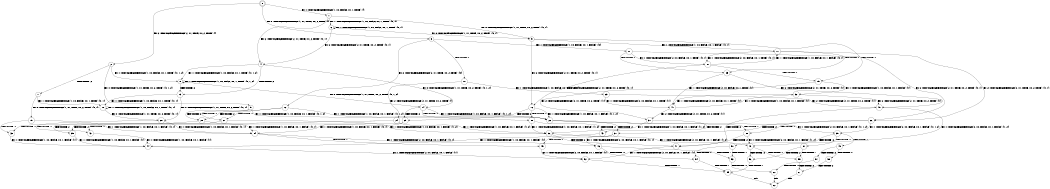 digraph BCG {
size = "7, 10.5";
center = TRUE;
node [shape = circle];
0 [peripheries = 2];
0 -> 1 [label = "EX !1 !ATOMIC_EXCH_BRANCH (1, +0, FALSE, +0, 1, TRUE) !{}"];
0 -> 2 [label = "EX !2 !ATOMIC_EXCH_BRANCH (2, +1, TRUE, +0, 2, TRUE) !{}"];
0 -> 3 [label = "EX !0 !ATOMIC_EXCH_BRANCH (1, +1, TRUE, +0, 2, TRUE) !{}"];
1 -> 4 [label = "EX !2 !ATOMIC_EXCH_BRANCH (2, +1, TRUE, +0, 2, TRUE) !{0, 1}"];
1 -> 5 [label = "EX !0 !ATOMIC_EXCH_BRANCH (1, +1, TRUE, +0, 2, TRUE) !{0, 1}"];
1 -> 6 [label = "EX !1 !ATOMIC_EXCH_BRANCH (1, +0, FALSE, +0, 1, TRUE) !{0, 1}"];
2 -> 7 [label = "TERMINATE !2"];
2 -> 8 [label = "EX !1 !ATOMIC_EXCH_BRANCH (1, +0, FALSE, +0, 1, TRUE) !{0, 1, 2}"];
2 -> 9 [label = "EX !0 !ATOMIC_EXCH_BRANCH (1, +1, TRUE, +0, 2, TRUE) !{0, 1, 2}"];
3 -> 10 [label = "TERMINATE !0"];
3 -> 11 [label = "EX !1 !ATOMIC_EXCH_BRANCH (1, +0, FALSE, +0, 1, FALSE) !{0}"];
3 -> 12 [label = "EX !2 !ATOMIC_EXCH_BRANCH (2, +1, TRUE, +0, 2, TRUE) !{0}"];
4 -> 13 [label = "TERMINATE !2"];
4 -> 14 [label = "EX !0 !ATOMIC_EXCH_BRANCH (1, +1, TRUE, +0, 2, TRUE) !{0, 1, 2}"];
4 -> 8 [label = "EX !1 !ATOMIC_EXCH_BRANCH (1, +0, FALSE, +0, 1, TRUE) !{0, 1, 2}"];
5 -> 15 [label = "TERMINATE !0"];
5 -> 16 [label = "EX !2 !ATOMIC_EXCH_BRANCH (2, +1, TRUE, +0, 2, TRUE) !{0, 1}"];
5 -> 17 [label = "EX !1 !ATOMIC_EXCH_BRANCH (1, +0, FALSE, +0, 1, FALSE) !{0, 1}"];
6 -> 4 [label = "EX !2 !ATOMIC_EXCH_BRANCH (2, +1, TRUE, +0, 2, TRUE) !{0, 1}"];
6 -> 5 [label = "EX !0 !ATOMIC_EXCH_BRANCH (1, +1, TRUE, +0, 2, TRUE) !{0, 1}"];
6 -> 6 [label = "EX !1 !ATOMIC_EXCH_BRANCH (1, +0, FALSE, +0, 1, TRUE) !{0, 1}"];
7 -> 18 [label = "EX !1 !ATOMIC_EXCH_BRANCH (1, +0, FALSE, +0, 1, TRUE) !{0, 1}"];
7 -> 19 [label = "EX !0 !ATOMIC_EXCH_BRANCH (1, +1, TRUE, +0, 2, TRUE) !{0, 1}"];
8 -> 13 [label = "TERMINATE !2"];
8 -> 14 [label = "EX !0 !ATOMIC_EXCH_BRANCH (1, +1, TRUE, +0, 2, TRUE) !{0, 1, 2}"];
8 -> 8 [label = "EX !1 !ATOMIC_EXCH_BRANCH (1, +0, FALSE, +0, 1, TRUE) !{0, 1, 2}"];
9 -> 20 [label = "TERMINATE !2"];
9 -> 21 [label = "TERMINATE !0"];
9 -> 22 [label = "EX !1 !ATOMIC_EXCH_BRANCH (1, +0, FALSE, +0, 1, FALSE) !{0, 1, 2}"];
10 -> 23 [label = "EX !1 !ATOMIC_EXCH_BRANCH (1, +0, FALSE, +0, 1, FALSE) !{}"];
10 -> 24 [label = "EX !2 !ATOMIC_EXCH_BRANCH (2, +1, TRUE, +0, 2, TRUE) !{}"];
11 -> 25 [label = "TERMINATE !0"];
11 -> 26 [label = "EX !2 !ATOMIC_EXCH_BRANCH (2, +1, TRUE, +0, 2, TRUE) !{0, 1}"];
11 -> 27 [label = "EX !1 !ATOMIC_EXCH_BRANCH (2, +0, FALSE, +0, 1, TRUE) !{0, 1}"];
12 -> 20 [label = "TERMINATE !2"];
12 -> 21 [label = "TERMINATE !0"];
12 -> 22 [label = "EX !1 !ATOMIC_EXCH_BRANCH (1, +0, FALSE, +0, 1, FALSE) !{0, 1, 2}"];
13 -> 28 [label = "EX !0 !ATOMIC_EXCH_BRANCH (1, +1, TRUE, +0, 2, TRUE) !{0, 1}"];
13 -> 18 [label = "EX !1 !ATOMIC_EXCH_BRANCH (1, +0, FALSE, +0, 1, TRUE) !{0, 1}"];
14 -> 29 [label = "TERMINATE !2"];
14 -> 30 [label = "TERMINATE !0"];
14 -> 22 [label = "EX !1 !ATOMIC_EXCH_BRANCH (1, +0, FALSE, +0, 1, FALSE) !{0, 1, 2}"];
15 -> 31 [label = "EX !2 !ATOMIC_EXCH_BRANCH (2, +1, TRUE, +0, 2, TRUE) !{1}"];
15 -> 32 [label = "EX !1 !ATOMIC_EXCH_BRANCH (1, +0, FALSE, +0, 1, FALSE) !{1}"];
16 -> 29 [label = "TERMINATE !2"];
16 -> 30 [label = "TERMINATE !0"];
16 -> 22 [label = "EX !1 !ATOMIC_EXCH_BRANCH (1, +0, FALSE, +0, 1, FALSE) !{0, 1, 2}"];
17 -> 25 [label = "TERMINATE !0"];
17 -> 26 [label = "EX !2 !ATOMIC_EXCH_BRANCH (2, +1, TRUE, +0, 2, TRUE) !{0, 1}"];
17 -> 27 [label = "EX !1 !ATOMIC_EXCH_BRANCH (2, +0, FALSE, +0, 1, TRUE) !{0, 1}"];
18 -> 28 [label = "EX !0 !ATOMIC_EXCH_BRANCH (1, +1, TRUE, +0, 2, TRUE) !{0, 1}"];
18 -> 18 [label = "EX !1 !ATOMIC_EXCH_BRANCH (1, +0, FALSE, +0, 1, TRUE) !{0, 1}"];
19 -> 33 [label = "TERMINATE !0"];
19 -> 34 [label = "EX !1 !ATOMIC_EXCH_BRANCH (1, +0, FALSE, +0, 1, FALSE) !{0, 1}"];
20 -> 33 [label = "TERMINATE !0"];
20 -> 34 [label = "EX !1 !ATOMIC_EXCH_BRANCH (1, +0, FALSE, +0, 1, FALSE) !{0, 1}"];
21 -> 35 [label = "TERMINATE !2"];
21 -> 36 [label = "EX !1 !ATOMIC_EXCH_BRANCH (1, +0, FALSE, +0, 1, FALSE) !{1, 2}"];
22 -> 37 [label = "TERMINATE !2"];
22 -> 38 [label = "TERMINATE !0"];
22 -> 39 [label = "EX !1 !ATOMIC_EXCH_BRANCH (2, +0, FALSE, +0, 1, FALSE) !{0, 1, 2}"];
23 -> 40 [label = "EX !2 !ATOMIC_EXCH_BRANCH (2, +1, TRUE, +0, 2, TRUE) !{1}"];
23 -> 41 [label = "EX !1 !ATOMIC_EXCH_BRANCH (2, +0, FALSE, +0, 1, TRUE) !{1}"];
24 -> 35 [label = "TERMINATE !2"];
24 -> 36 [label = "EX !1 !ATOMIC_EXCH_BRANCH (1, +0, FALSE, +0, 1, FALSE) !{1, 2}"];
25 -> 40 [label = "EX !2 !ATOMIC_EXCH_BRANCH (2, +1, TRUE, +0, 2, TRUE) !{1}"];
25 -> 41 [label = "EX !1 !ATOMIC_EXCH_BRANCH (2, +0, FALSE, +0, 1, TRUE) !{1}"];
26 -> 37 [label = "TERMINATE !2"];
26 -> 38 [label = "TERMINATE !0"];
26 -> 39 [label = "EX !1 !ATOMIC_EXCH_BRANCH (2, +0, FALSE, +0, 1, FALSE) !{0, 1, 2}"];
27 -> 15 [label = "TERMINATE !0"];
27 -> 16 [label = "EX !2 !ATOMIC_EXCH_BRANCH (2, +1, TRUE, +0, 2, TRUE) !{0, 1}"];
27 -> 17 [label = "EX !1 !ATOMIC_EXCH_BRANCH (1, +0, FALSE, +0, 1, FALSE) !{0, 1}"];
28 -> 42 [label = "TERMINATE !0"];
28 -> 34 [label = "EX !1 !ATOMIC_EXCH_BRANCH (1, +0, FALSE, +0, 1, FALSE) !{0, 1}"];
29 -> 42 [label = "TERMINATE !0"];
29 -> 34 [label = "EX !1 !ATOMIC_EXCH_BRANCH (1, +0, FALSE, +0, 1, FALSE) !{0, 1}"];
30 -> 43 [label = "TERMINATE !2"];
30 -> 36 [label = "EX !1 !ATOMIC_EXCH_BRANCH (1, +0, FALSE, +0, 1, FALSE) !{1, 2}"];
31 -> 43 [label = "TERMINATE !2"];
31 -> 36 [label = "EX !1 !ATOMIC_EXCH_BRANCH (1, +0, FALSE, +0, 1, FALSE) !{1, 2}"];
32 -> 40 [label = "EX !2 !ATOMIC_EXCH_BRANCH (2, +1, TRUE, +0, 2, TRUE) !{1}"];
32 -> 41 [label = "EX !1 !ATOMIC_EXCH_BRANCH (2, +0, FALSE, +0, 1, TRUE) !{1}"];
33 -> 44 [label = "EX !1 !ATOMIC_EXCH_BRANCH (1, +0, FALSE, +0, 1, FALSE) !{1}"];
34 -> 45 [label = "TERMINATE !0"];
34 -> 46 [label = "EX !1 !ATOMIC_EXCH_BRANCH (2, +0, FALSE, +0, 1, FALSE) !{0, 1}"];
35 -> 44 [label = "EX !1 !ATOMIC_EXCH_BRANCH (1, +0, FALSE, +0, 1, FALSE) !{1}"];
36 -> 47 [label = "TERMINATE !2"];
36 -> 48 [label = "EX !1 !ATOMIC_EXCH_BRANCH (2, +0, FALSE, +0, 1, FALSE) !{1, 2}"];
37 -> 45 [label = "TERMINATE !0"];
37 -> 46 [label = "EX !1 !ATOMIC_EXCH_BRANCH (2, +0, FALSE, +0, 1, FALSE) !{0, 1}"];
38 -> 47 [label = "TERMINATE !2"];
38 -> 48 [label = "EX !1 !ATOMIC_EXCH_BRANCH (2, +0, FALSE, +0, 1, FALSE) !{1, 2}"];
39 -> 49 [label = "TERMINATE !1"];
39 -> 50 [label = "TERMINATE !2"];
39 -> 51 [label = "TERMINATE !0"];
40 -> 47 [label = "TERMINATE !2"];
40 -> 48 [label = "EX !1 !ATOMIC_EXCH_BRANCH (2, +0, FALSE, +0, 1, FALSE) !{1, 2}"];
41 -> 31 [label = "EX !2 !ATOMIC_EXCH_BRANCH (2, +1, TRUE, +0, 2, TRUE) !{1}"];
41 -> 32 [label = "EX !1 !ATOMIC_EXCH_BRANCH (1, +0, FALSE, +0, 1, FALSE) !{1}"];
42 -> 44 [label = "EX !1 !ATOMIC_EXCH_BRANCH (1, +0, FALSE, +0, 1, FALSE) !{1}"];
43 -> 44 [label = "EX !1 !ATOMIC_EXCH_BRANCH (1, +0, FALSE, +0, 1, FALSE) !{1}"];
44 -> 52 [label = "EX !1 !ATOMIC_EXCH_BRANCH (2, +0, FALSE, +0, 1, FALSE) !{1}"];
45 -> 52 [label = "EX !1 !ATOMIC_EXCH_BRANCH (2, +0, FALSE, +0, 1, FALSE) !{1}"];
46 -> 53 [label = "TERMINATE !1"];
46 -> 54 [label = "TERMINATE !0"];
47 -> 52 [label = "EX !1 !ATOMIC_EXCH_BRANCH (2, +0, FALSE, +0, 1, FALSE) !{1}"];
48 -> 55 [label = "TERMINATE !1"];
48 -> 56 [label = "TERMINATE !2"];
49 -> 57 [label = "TERMINATE !2"];
49 -> 58 [label = "TERMINATE !0"];
50 -> 53 [label = "TERMINATE !1"];
50 -> 54 [label = "TERMINATE !0"];
51 -> 55 [label = "TERMINATE !1"];
51 -> 56 [label = "TERMINATE !2"];
52 -> 59 [label = "TERMINATE !1"];
53 -> 60 [label = "TERMINATE !0"];
54 -> 59 [label = "TERMINATE !1"];
55 -> 61 [label = "TERMINATE !2"];
56 -> 59 [label = "TERMINATE !1"];
57 -> 60 [label = "TERMINATE !0"];
58 -> 61 [label = "TERMINATE !2"];
59 -> 62 [label = "exit"];
60 -> 62 [label = "exit"];
61 -> 62 [label = "exit"];
}
